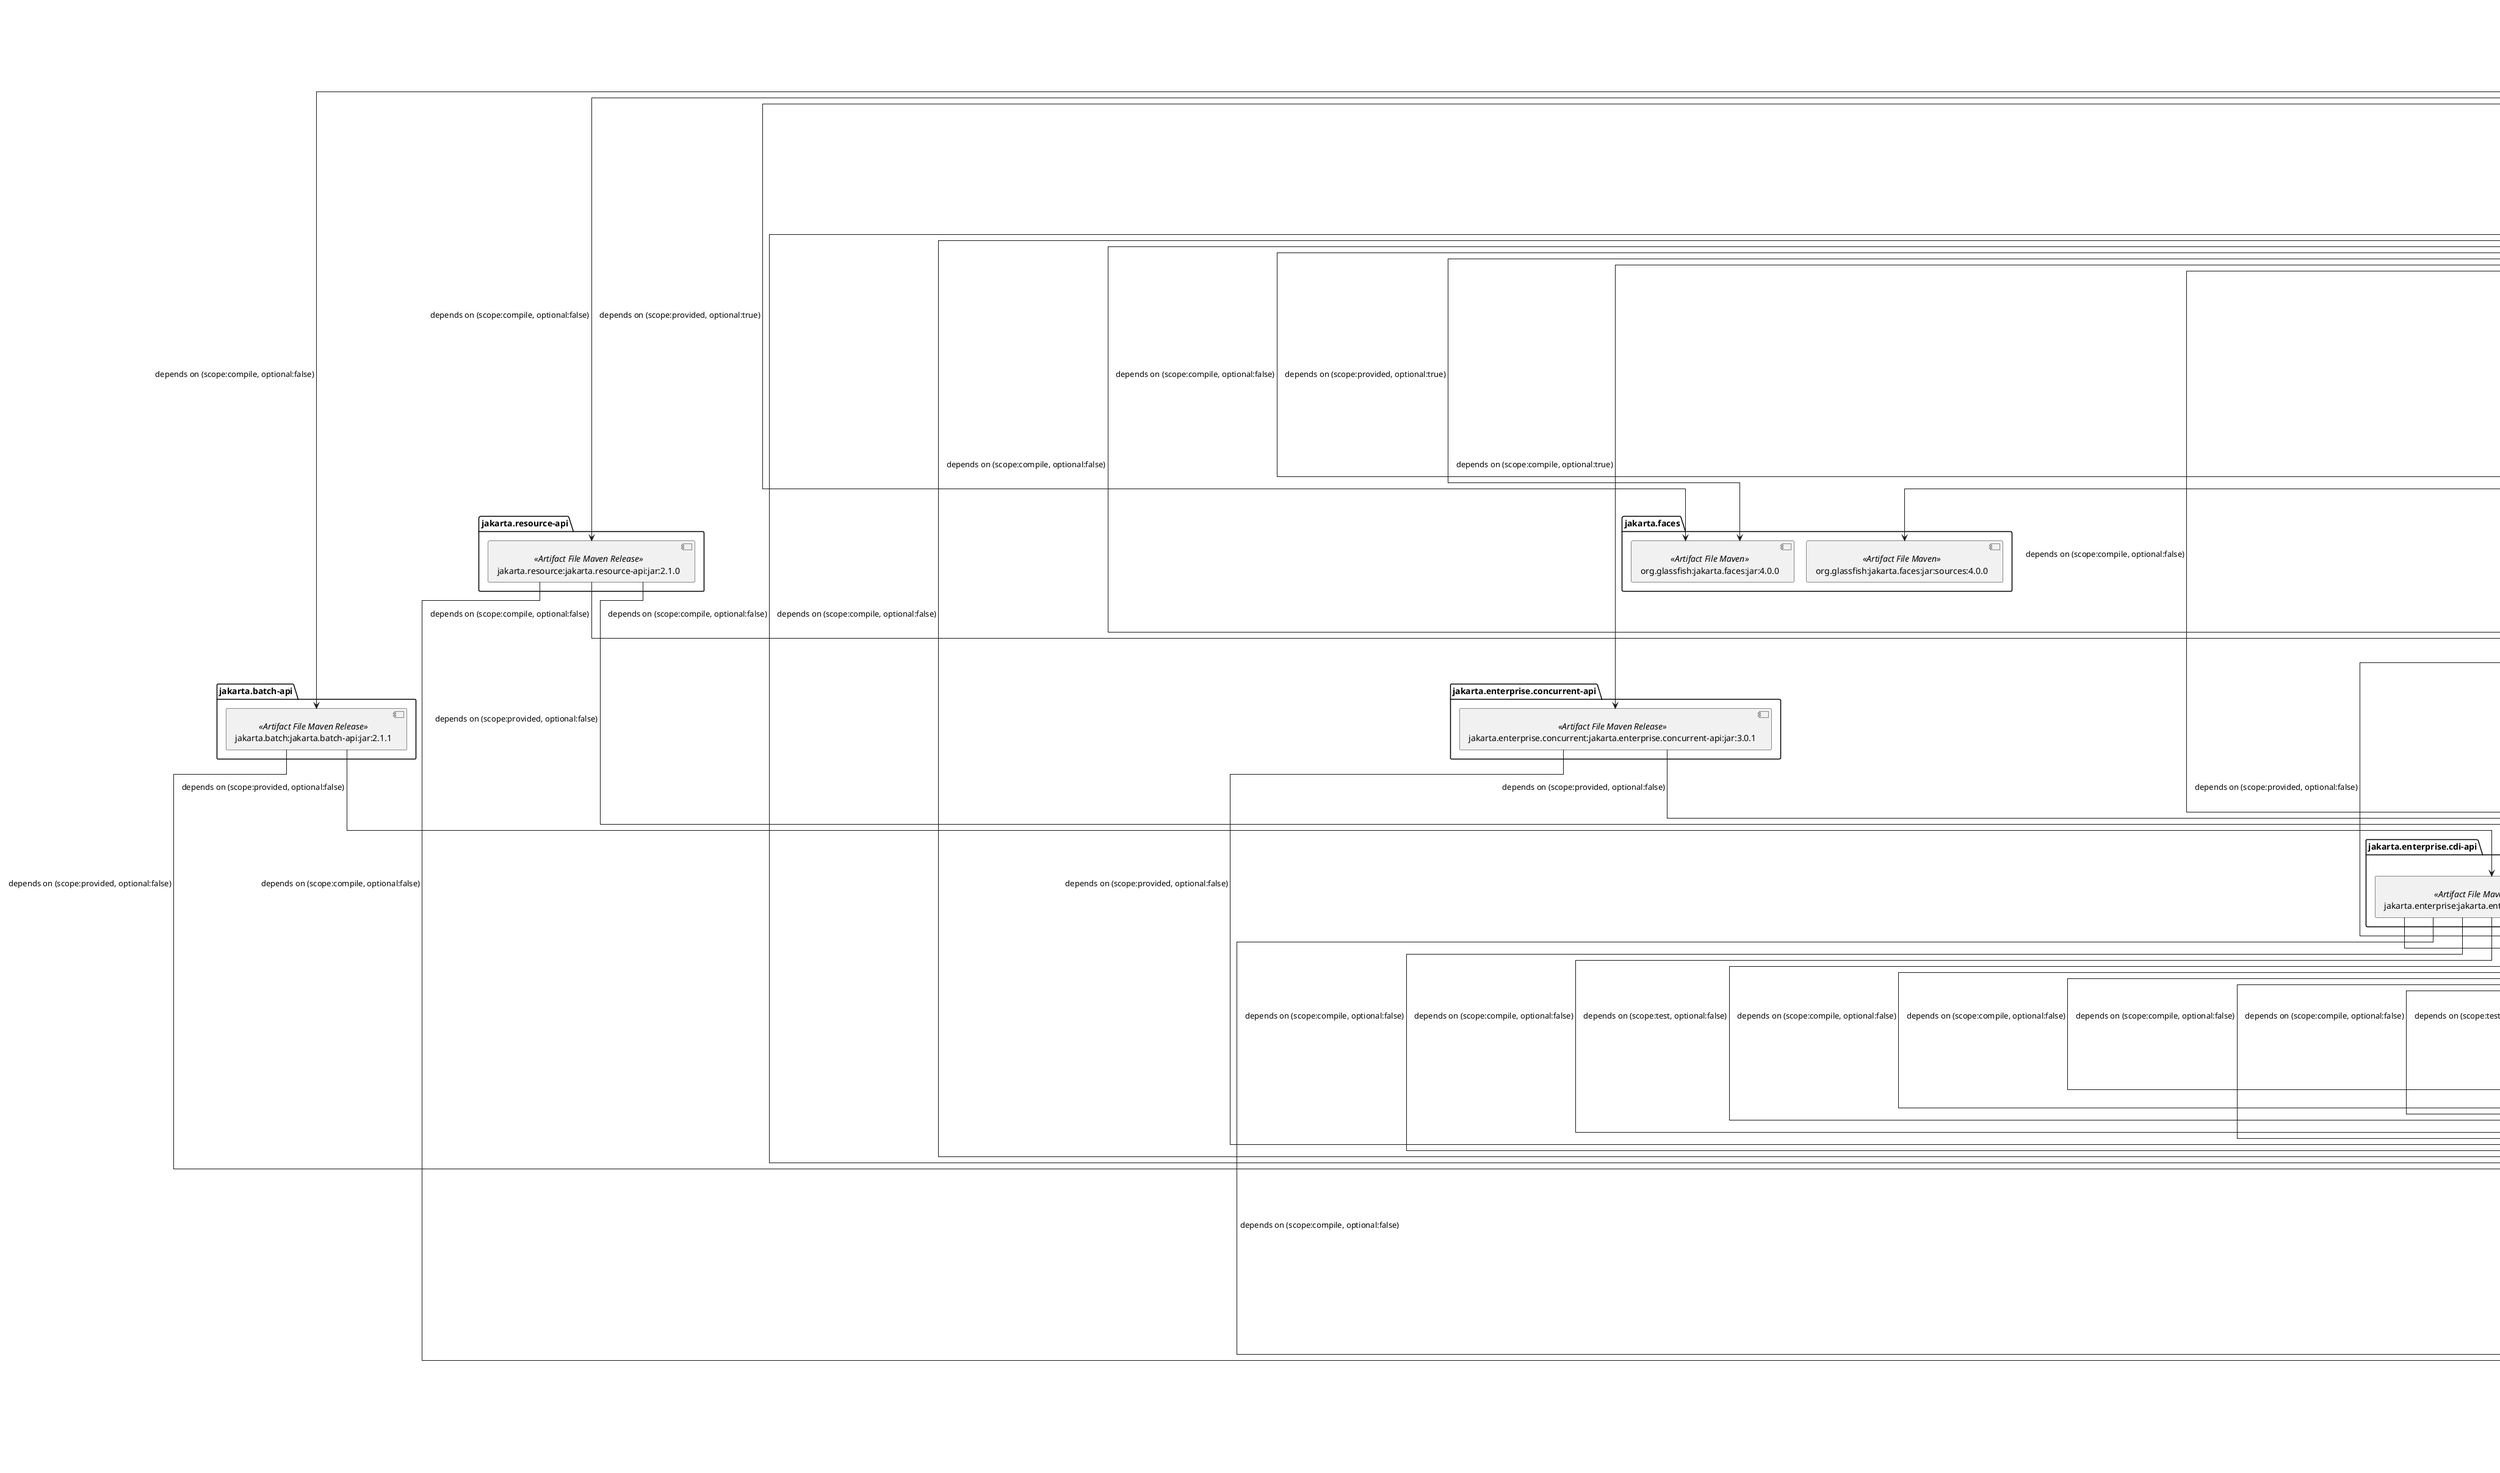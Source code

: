 @startuml
skinparam componentStyle uml2
!pragma layout elk
  folder "jakarta.jakartaee-api" {
      component "jakarta.platform:jakarta.jakartaee-api:jar:10.0.0" <<Artifact File Maven Platform Release>> as n398781
  }
  folder "jakarta.jms-api" {
      component "jakarta.jms:jakarta.jms-api:jar:3.1.0" <<Artifact File Maven Release>> as n320047
  }
  folder "jakarta.annotation-api" {
      component "jakarta.annotation:jakarta.annotation-api:jar:1.3.5" <<Artifact File Maven Release>> as n35825
      component "jakarta.annotation:jakarta.annotation-api:jar:2.1.0-B1" <<Artifact File Maven Release>> as n230374
      component "jakarta.annotation:jakarta.annotation-api:jar:2.0.0" <<Artifact File Maven Release>> as n7611
      component "jakarta.annotation:jakarta.annotation-api:jar:2.1.1" <<Artifact File Maven Release>> as n366376
      component "jakarta.annotation:jakarta.annotation-api:jar:2.1.0" <<Artifact File Maven Release>> as n267867
  }
  folder "jakarta.xml.bind-api" {
      component "jakarta.xml.bind:jakarta.xml.bind-api:jar:4.0.0" <<Artifact File Maven Release>> as n263163
  }
  folder "jakarta.activation-api" {
      component "jakarta.activation:jakarta.activation-api:jar:2.1.0" <<Artifact File Maven Release>> as n256484
  }
  folder "jakarta.faces" {
      component "org.glassfish:jakarta.faces:jar:sources:4.0.0" <<Artifact File Maven>> as n320356
      component "org.glassfish:jakarta.faces:jar:4.0.0" <<Artifact File Maven>> as n396797
  }
  folder "jakarta.jakartaee-web-api" {
      component "jakarta.platform:jakarta.jakartaee-web-api:jar:10.0.0" <<Artifact File Maven Release>> as n396791
  }
  folder "jakarta.json-api" {
      component "jakarta.json:jakarta.json-api:jar:2.1.0" <<Artifact File Maven Release>> as n279956
  }
  folder "jakarta.transaction-api" {
      component "jakarta.transaction:jakarta.transaction-api:jar:2.0.1" <<Artifact File Maven Release>> as n278183
      component "jakarta.transaction:jakarta.transaction-api:jar:2.0.0" <<Artifact File Maven Release>> as n22726
  }
  folder "jakarta.interceptor-api" {
      component "jakarta.interceptor:jakarta.interceptor-api:jar:2.0.0-RC1" <<Artifact File Maven Release>> as n91187
      component "jakarta.interceptor:jakarta.interceptor-api:jar:2.1.0" <<Artifact File Maven Release>> as n267868
      component "jakarta.interceptor:jakarta.interceptor-api:jar:2.0.1" <<Artifact File Maven Release>> as n261225
  }
  folder "jakarta.enterprise.cdi-api" {
      component "jakarta.enterprise:jakarta.enterprise.cdi-api:jar:3.0.0-M1" <<Artifact File Maven Release>> as n66992
      component "jakarta.enterprise:jakarta.enterprise.cdi-api:jar:4.0.0" <<Artifact File Maven Release>> as n246759
      component "jakarta.enterprise:jakarta.enterprise.cdi-api:jar:3.0.1" <<Artifact File Maven Release>> as n261206
      component "jakarta.enterprise:jakarta.enterprise.cdi-api:jar:4.0.1" <<Artifact File Maven Release>> as n320354
  }
  folder "jakarta.inject-api" {
      component "jakarta.inject:jakarta.inject-api:jar:2.0.0-RC2" <<Artifact File Maven Release>> as n110963
      component "jakarta.inject:jakarta.inject-api:jar:2.0.1" <<Artifact File Maven Release>> as n237380
  }
  folder "testng" {
      component "org.testng:testng:jar:6.11" <<Artifact File Maven>> as n143024
      component "org.testng:testng:jar:6.8.8" <<Artifact File Maven>> as n16339
  }
  folder "jakarta.el-api" {
      component "jakarta.el:jakarta.el-api:jar:4.0.0-RC1" <<Artifact File Maven Release>> as n560
      component "jakarta.el:jakarta.el-api:jar:5.0.1" <<Artifact File Maven Release>> as n372029
      component "jakarta.el:jakarta.el-api:jar:5.0.0" <<Artifact File Maven Release>> as n260665
      component "jakarta.el:jakarta.el-api:jar:4.0.0" <<Artifact File Maven Release>> as n7614
  }
  folder "jakarta.ejb-api" {
      component "jakarta.ejb:jakarta.ejb-api:jar:4.0.0" <<Artifact File Maven Release>> as n22725
      component "jakarta.ejb:jakarta.ejb-api:jar:4.0.1" <<Artifact File Maven Release>> as n320355
  }
  folder "jakarta.websocket-api" {
      component "jakarta.websocket:jakarta.websocket-api:jar:2.1.0" <<Artifact File Maven Release>> as n320352
  }
  folder "jakarta.websocket-client-api" {
      component "jakarta.websocket:jakarta.websocket-client-api:jar:2.1.0" <<Artifact File Maven Release>> as n320353
  }
  folder "jakarta.json.bind-api" {
      component "jakarta.json.bind:jakarta.json.bind-api:jar:3.0.0" <<Artifact File Maven Release>> as n281514
  }
  folder "junit" {
      component "junit:junit:jar:4.13.2" <<Artifact File Maven>> as n56181
      component "junit:junit:jar:4.13.1" <<Artifact File Maven>> as n42557
  }
  folder "jakarta.servlet.jsp.jstl-api" {
      component "jakarta.servlet.jsp.jstl:jakarta.servlet.jsp.jstl-api:jar:3.0.0" <<Artifact File Maven Release>> as n309933
  }
  folder "jakarta.servlet.jsp-api" {
      component "jakarta.servlet.jsp:jakarta.servlet.jsp-api:jar:3.1.0" <<Artifact File Maven Release>> as n309940
  }
  folder "jakarta.servlet-api" {
      component "jakarta.servlet:jakarta.servlet-api:jar:6.0.0" <<Artifact File Maven Release>> as n308180
  }
  folder "hamcrest" {
      component "org.hamcrest:hamcrest:jar:2.2" <<Artifact File Maven>> as n266437
  }
  folder "junit-jupiter-params" {
      component "org.junit.jupiter:junit-jupiter-params:jar:5.8.1" <<Artifact File Maven>> as n310929
  }
  folder "junit-jupiter-engine" {
      component "org.junit.jupiter:junit-jupiter-engine:jar:5.8.1" <<Artifact File Maven>> as n310928
  }
  folder "jakarta.persistence-api" {
      component "jakarta.persistence:jakarta.persistence-api:jar:3.1.0" <<Artifact File Maven Release>> as n278704
  }
  folder "jakarta.faces-api" {
      component "jakarta.faces:jakarta.faces-api:jar:4.0.1" <<Artifact File Maven Release>> as n320351
  }
  folder "jakarta.enterprise.lang-model" {
      component "jakarta.enterprise:jakarta.enterprise.lang-model:jar:4.0.1" <<Artifact File Maven Release>> as n321340
      component "jakarta.enterprise:jakarta.enterprise.lang-model:jar:4.0.0" <<Artifact File Maven Release>> as n266873
  }
  folder "jakarta.validation-api" {
      component "jakarta.validation:jakarta.validation-api:jar:3.0.2" <<Artifact File Maven Release>> as n309037
  }
  folder "jakarta.xml.ws-api" {
      component "jakarta.xml.ws:jakarta.xml.ws-api:jar:4.0.0" <<Artifact File Maven Release>> as n263137
  }
  folder "jakarta.xml.soap-api" {
      component "jakarta.xml.soap:jakarta.xml.soap-api:jar:3.0.0" <<Artifact File Maven Release>> as n263164
  }
  folder "jakarta.authentication-api" {
      component "jakarta.authentication:jakarta.authentication-api:jar:3.0.0" <<Artifact File Maven Release>> as n354304
  }
  folder "jakarta.security.enterprise-api" {
      component "jakarta.security.enterprise:jakarta.security.enterprise-api:jar:3.0.0" <<Artifact File Maven>> as n396796
  }
  folder "jakarta.enterprise.concurrent-api" {
      component "jakarta.enterprise.concurrent:jakarta.enterprise.concurrent-api:jar:3.0.1" <<Artifact File Maven Release>> as n366753
  }
  folder "jakarta.ws.rs-api" {
      component "jakarta.ws.rs:jakarta.ws.rs-api:jar:3.1.0" <<Artifact File Maven>> as n265870
  }
  folder "jakarta.authorization-api" {
      component "jakarta.authorization:jakarta.authorization-api:jar:2.1.0" <<Artifact File Maven Release>> as n353917
  }
  folder "jakarta.batch-api" {
      component "jakarta.batch:jakarta.batch-api:jar:2.1.1" <<Artifact File Maven Release>> as n375118
  }
  folder "jakarta.resource-api" {
      component "jakarta.resource:jakarta.resource-api:jar:2.1.0" <<Artifact File Maven Release>> as n311856
  }
  folder "jakarta.mail-api" {
      component "jakarta.mail:jakarta.mail-api:jar:2.1.0" <<Artifact File Maven Release>> as n258254
  }
  folder "angus-activation" {
      component "org.eclipse.angus:angus-activation:jar:1.0.0-M2" <<Artifact File Maven>> as n258280
  }

n398781 --> n320047 : depends on (scope:compile, optional:false)
n278183 --> n261206 : depends on (scope:provided, optional:false)
n22726 --> n66992 : depends on (scope:provided, optional:false)
n278183 --> n261225 : depends on (scope:provided, optional:false)
n22726 --> n91187 : depends on (scope:provided, optional:false)
n320047 --> n230374 : depends on (scope:provided, optional:false)
n396791 --> n278183 : depends on (scope:compile, optional:false)
n22725 --> n22726 : depends on (scope:compile, optional:false)
n396791 --> n320355 : depends on (scope:compile, optional:false)
n261225 --> n7611 : depends on (scope:compile, optional:false)
n91187 --> n35825 : depends on (scope:compile, optional:false)
n396791 --> n366753 : depends on (scope:compile, optional:true)
n396791 --> n320351 : depends on (scope:compile, optional:false)
n311856 --> n261206 : depends on (scope:provided, optional:false)
n311856 --> n278183 : depends on (scope:compile, optional:false)
n311856 --> n267867 : depends on (scope:compile, optional:false)
n396791 --> n366376 : depends on (scope:compile, optional:false)
n320351 --> n278183 : depends on (scope:provided, optional:true)
n246759 --> n267868 : depends on (scope:compile, optional:false)
n320351 --> n320355 : depends on (scope:provided, optional:true)
n246759 --> n22726 : depends on (scope:provided, optional:false)
n267868 --> n267867 : depends on (scope:compile, optional:false)
n398781 --> n375118 : depends on (scope:compile, optional:false)
n66992 --> n91187 : depends on (scope:compile, optional:false)
n396791 --> n267868 : depends on (scope:compile, optional:false)
n320355 --> n22726 : depends on (scope:compile, optional:false)
n396791 --> n320354 : depends on (scope:compile, optional:false)
n398781 --> n396791 : depends on (scope:compile, optional:false)
n320351 --> n320354 : depends on (scope:provided, optional:false)
n246759 --> n267867 : depends on (scope:compile, optional:false)
n398781 --> n311856 : depends on (scope:compile, optional:false)
n320351 --> n267867 : depends on (scope:provided, optional:false)
n366753 --> n267868 : depends on (scope:provided, optional:false)
n261206 --> n22726 : depends on (scope:provided, optional:false)
n366753 --> n320354 : depends on (scope:provided, optional:false)
n261206 --> n22725 : depends on (scope:provided, optional:false)
n261206 --> n261225 : depends on (scope:compile, optional:false)
n375118 --> n246759 : depends on (scope:provided, optional:false)
n320354 --> n267867 : depends on (scope:compile, optional:false)
n320354 --> n267868 : depends on (scope:compile, optional:false)
n263137 --> n263163 : depends on (scope:compile, optional:false)
n320351 --> n263137 : depends on (scope:provided, optional:true)
n398781 --> n263137 : depends on (scope:compile, optional:true)
n398781 --> n263163 : depends on (scope:compile, optional:true)
n320351 --> n263163 : depends on (scope:provided, optional:true)
n396791 --> n263163 : depends on (scope:provided, optional:true)
n263163 --> n256484 : depends on (scope:compile, optional:false)
n398781 --> n256484 : depends on (scope:compile, optional:false)
n398781 --> n258254 : depends on (scope:compile, optional:false)
n398781 --> n263164 : depends on (scope:compile, optional:true)
n263164 --> n256484 : depends on (scope:compile, optional:false)
n396791 --> n256484 : depends on (scope:provided, optional:true)
n258254 --> n256484 : depends on (scope:compile, optional:false)
n263137 --> n263164 : depends on (scope:compile, optional:false)
n320351 --> n320356 : depends on (scope:provided, optional:true)
n396791 --> n396797 : depends on (scope:provided, optional:true)
n398781 --> n396797 : depends on (scope:provided, optional:true)
n320351 --> n279956 : depends on (scope:provided, optional:true)
n396791 --> n279956 : depends on (scope:compile, optional:false)
n396791 --> n281514 : depends on (scope:compile, optional:false)
n281514 --> n279956 : depends on (scope:provided, optional:false)
n396791 --> n237380 : depends on (scope:compile, optional:false)
n66992 --> n110963 : depends on (scope:compile, optional:false)
n246759 --> n237380 : depends on (scope:compile, optional:false)
n261206 --> n237380 : depends on (scope:compile, optional:false)
n375118 --> n237380 : depends on (scope:provided, optional:false)
n320354 --> n237380 : depends on (scope:compile, optional:false)
n396791 --> n309037 : depends on (scope:compile, optional:false)
n246759 --> n16339 : depends on (scope:test, optional:false)
n309037 --> n143024 : depends on (scope:test, optional:false)
n320351 --> n309037 : depends on (scope:provided, optional:false)
n66992 --> n16339 : depends on (scope:test, optional:false)
n320354 --> n16339 : depends on (scope:test, optional:false)
n261206 --> n16339 : depends on (scope:test, optional:false)
n309940 --> n260665 : depends on (scope:provided, optional:false)
n309933 --> n260665 : depends on (scope:compile, optional:false)
n309933 --> n309940 : depends on (scope:provided, optional:false)
n396791 --> n309940 : depends on (scope:compile, optional:false)
n396791 --> n372029 : depends on (scope:compile, optional:false)
n320351 --> n260665 : depends on (scope:provided, optional:false)
n246759 --> n260665 : depends on (scope:compile, optional:false)
n396791 --> n309933 : depends on (scope:compile, optional:false)
n320354 --> n260665 : depends on (scope:compile, optional:false)
n261206 --> n7614 : depends on (scope:compile, optional:false)
n66992 --> n560 : depends on (scope:compile, optional:false)
n396791 --> n320352 : depends on (scope:compile, optional:false)
n320351 --> n320352 : depends on (scope:provided, optional:false)
n396791 --> n320353 : depends on (scope:compile, optional:false)
n320351 --> n320353 : depends on (scope:provided, optional:false)
n320352 --> n320353 : depends on (scope:provided, optional:false)
n281514 --> n42557 : depends on (scope:test, optional:false)
n258254 --> n56181 : depends on (scope:test, optional:false)
n263164 --> n56181 : depends on (scope:test, optional:false)
n398781 --> n353917 : depends on (scope:compile, optional:false)
n353917 --> n308180 : depends on (scope:compile, optional:false)
n320351 --> n308180 : depends on (scope:provided, optional:false)
n396791 --> n308180 : depends on (scope:compile, optional:false)
n309933 --> n308180 : depends on (scope:compile, optional:false)
n309940 --> n308180 : depends on (scope:provided, optional:false)
n308180 --> n266437 : depends on (scope:test, optional:false)
n308180 --> n310929 : depends on (scope:test, optional:false)
n308180 --> n310928 : depends on (scope:test, optional:false)
n372029 --> n310928 : depends on (scope:test, optional:false)
n320351 --> n278704 : depends on (scope:provided, optional:true)
n396791 --> n278704 : depends on (scope:compile, optional:false)
n246759 --> n266873 : depends on (scope:compile, optional:false)
n396791 --> n321340 : depends on (scope:compile, optional:false)
n320354 --> n321340 : depends on (scope:compile, optional:false)
n396791 --> n354304 : depends on (scope:compile, optional:false)
n396791 --> n396796 : depends on (scope:compile, optional:false)
n396791 --> n265870 : depends on (scope:compile, optional:false)
n258254 --> n258280 : depends on (scope:test, optional:false)

@enduml
